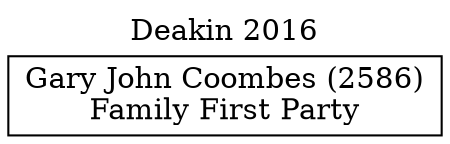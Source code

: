 // House preference flow
digraph "Gary John Coombes (2586)_Deakin_2016" {
	graph [label="Deakin 2016" labelloc=t mclimit=10]
	node [shape=box]
	"Gary John Coombes (2586)" [label="Gary John Coombes (2586)
Family First Party"]
}
